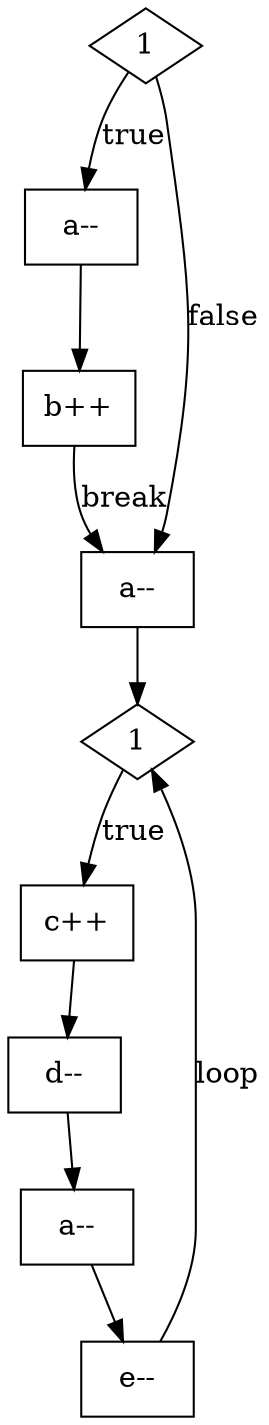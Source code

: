digraph G {
	1.0 [label=1 shape=diamond]
	1.1 [label="a--" shape=box]
	1.2 [label="b++" shape=box]
	1.3 [label="a--" shape=box]
	1.4 [label=1 shape=diamond]
	1.5 [label="c++" shape=box]
	1.6 [label="d--" shape=box]
	1.7 [label="a--" shape=box]
	1.8 [label="e--" shape=box]
	1.1 -> 1.2 [label=""]
	1.0 -> 1.1 [label=true]
	1.0 -> 1.3 [label=false]
	1.2 -> 1.3 [label=break]
	1.7 -> 1.8 [label=""]
	1.6 -> 1.7 [label=""]
	1.5 -> 1.6 [label=""]
	1.4 -> 1.5 [label=true]
	1.8 -> 1.4 [label=loop]
	1.3 -> 1.4 [label=""]
}
